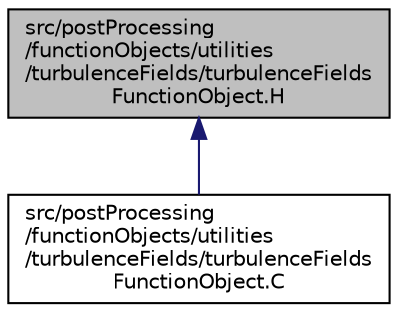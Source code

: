digraph "src/postProcessing/functionObjects/utilities/turbulenceFields/turbulenceFieldsFunctionObject.H"
{
  bgcolor="transparent";
  edge [fontname="Helvetica",fontsize="10",labelfontname="Helvetica",labelfontsize="10"];
  node [fontname="Helvetica",fontsize="10",shape=record];
  Node1 [label="src/postProcessing\l/functionObjects/utilities\l/turbulenceFields/turbulenceFields\lFunctionObject.H",height=0.2,width=0.4,color="black", fillcolor="grey75", style="filled", fontcolor="black"];
  Node1 -> Node2 [dir="back",color="midnightblue",fontsize="10",style="solid",fontname="Helvetica"];
  Node2 [label="src/postProcessing\l/functionObjects/utilities\l/turbulenceFields/turbulenceFields\lFunctionObject.C",height=0.2,width=0.4,color="black",URL="$a09394.html"];
}
